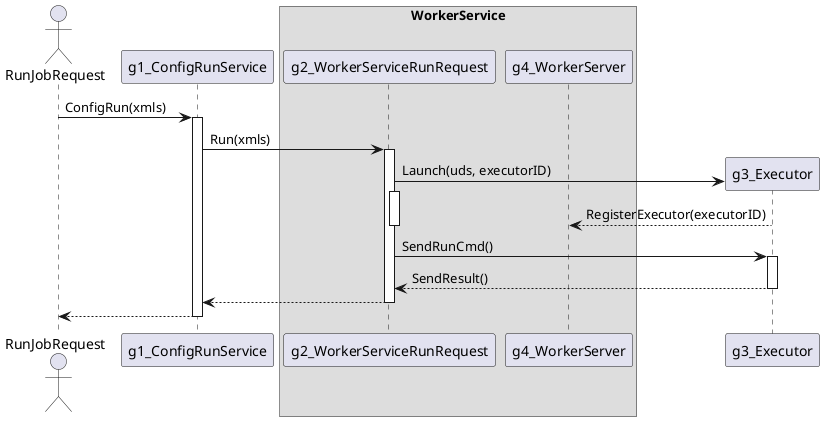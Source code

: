 @startuml GoRoutineRunDown

actor RunJobRequest

participant g1_ConfigRunService

box WorkerService
participant g2_WorkerServiceRunRequest
participant g4_WorkerServer
end box

participant g3_Executor


RunJobRequest -> g1_ConfigRunService: ConfigRun(xmls)
activate g1_ConfigRunService

g1_ConfigRunService -> g2_WorkerServiceRunRequest: Run(xmls)
activate g2_WorkerServiceRunRequest


create g3_Executor
g2_WorkerServiceRunRequest -> g3_Executor: Launch(uds, executorID)

activate g2_WorkerServiceRunRequest
g3_Executor --> g4_WorkerServer: RegisterExecutor(executorID)
deactivate g2_WorkerServiceRunRequest

g2_WorkerServiceRunRequest -> g3_Executor: SendRunCmd()
activate g3_Executor



g3_Executor --> g2_WorkerServiceRunRequest: SendResult()
deactivate g3_Executor

g2_WorkerServiceRunRequest --> g1_ConfigRunService: 
deactivate g2_WorkerServiceRunRequest

g1_ConfigRunService --> RunJobRequest
deactivate g1_ConfigRunService
@enduml